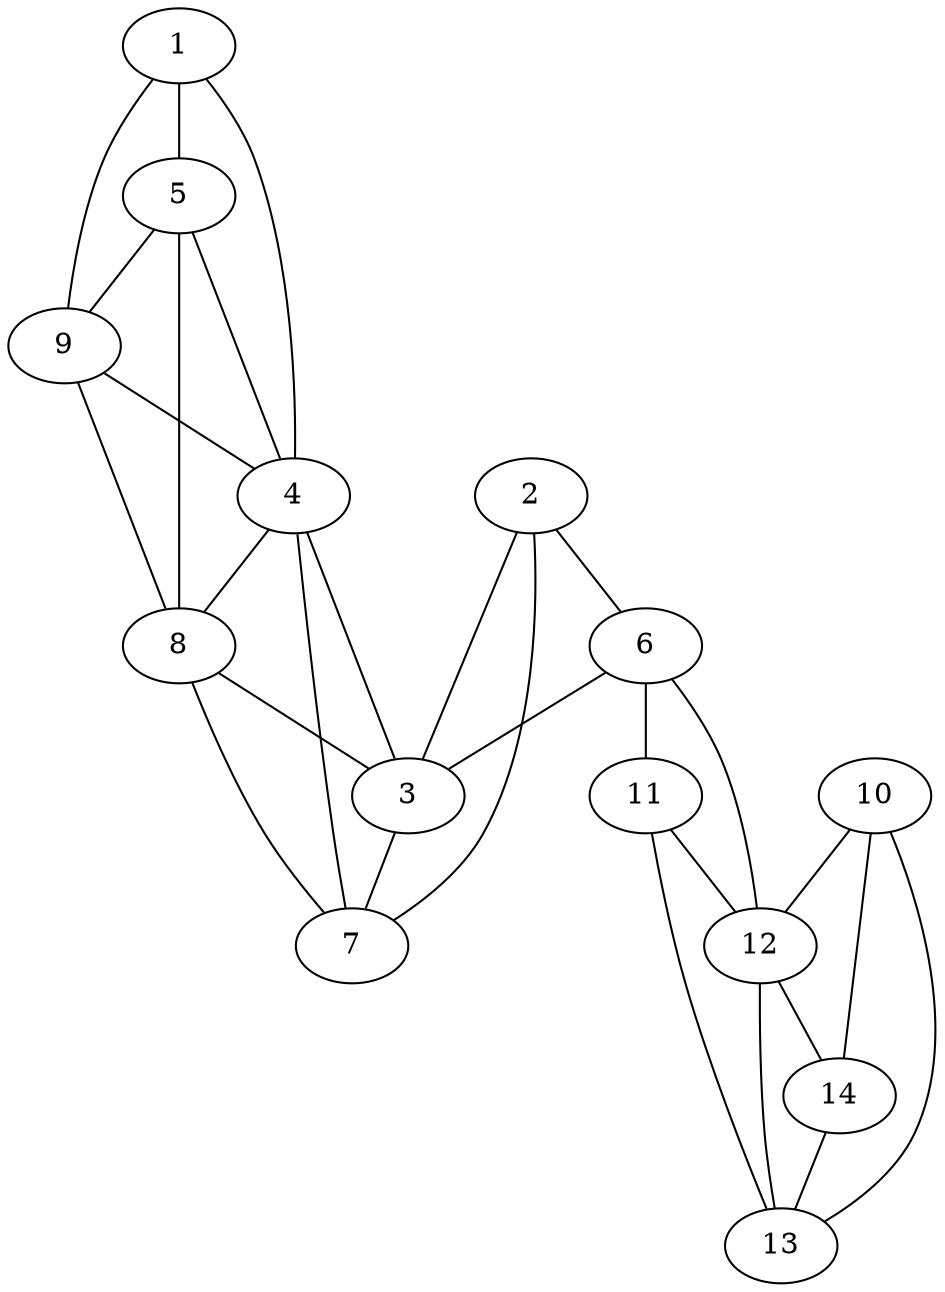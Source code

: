 graph pdb1mkh {
	1	 [aaLength=7,
		sequence=KFDDFAK,
		type=0];
	4	 [aaLength=6,
		sequence=YVVKVD,
		type=1];
	1 -- 4	 [distance0="55.10571",
		frequency=1,
		type0=3];
	5	 [aaLength=11,
		sequence=LRVGKIIEVKD,
		type=1];
	1 -- 5	 [distance0="48.8737",
		frequency=1,
		type0=1];
	9	 [aaLength=11,
		sequence=LRVGKIIEVKD,
		type=1];
	1 -- 9	 [distance0="48.8737",
		frequency=1,
		type0=2];
	2	 [aaLength=6,
		sequence=KPEELL,
		type=0];
	7	 [aaLength=6,
		sequence=VRTLVA,
		type=1];
	2 -- 7	 [distance0="27.0817",
		frequency=1,
		type0=3];
	6	 [aaLength=5,
		sequence=YVVVV,
		type=1];
	2 -- 6	 [distance0="2.0",
		frequency=1,
		type0=4];
	3	 [aaLength=6,
		sequence=VRTLVA,
		type=1];
	2 -- 3	 [distance0="27.0817",
		frequency=1,
		type0=2];
	3 -- 7	 [distance0="0.0",
		frequency=1,
		type0=5];
	3 -- 4	 [distance0="10.0",
		frequency=1,
		type0=2];
	8	 [aaLength=6,
		sequence=YVVKVD,
		type=1];
	4 -- 8	 [distance0="0.0",
		frequency=1,
		type0=5];
	5 -- 4	 [distance0="18.0",
		distance1="7.0",
		frequency=2,
		type0=2,
		type1=4];
	5 -- 8	 [distance0="18.0",
		frequency=1,
		type0=3];
	5 -- 9	 [distance0="0.0",
		frequency=1,
		type0=1];
	6 -- 3	 [distance0="20.0",
		frequency=1,
		type0=3];
	11	 [aaLength=2,
		sequence=KK,
		type=1];
	6 -- 11	 [distance0="10.0",
		distance1="5.0",
		frequency=2,
		type0=1,
		type1=4];
	12	 [aaLength=2,
		sequence=GS,
		type=1];
	6 -- 12	 [distance0="16.0",
		frequency=1,
		type0=2];
	7 -- 4	 [distance0="10.0",
		frequency=1,
		type0=2];
	7 -- 8	 [distance0="10.0",
		frequency=1,
		type0=3];
	8 -- 3	 [distance0="10.0",
		distance1="4.0",
		frequency=2,
		type0=2,
		type1=4];
	9 -- 4	 [distance0="18.0",
		frequency=1,
		type0=2];
	9 -- 8	 [distance0="18.0",
		frequency=1,
		type0=3];
	10	 [aaLength=2,
		sequence=KV,
		type=1];
	10 -- 12	 [distance0="28.0",
		frequency=1,
		type0=3];
	13	 [aaLength=3,
		sequence=AAD,
		type=1];
	10 -- 13	 [distance0="21.0",
		frequency=1,
		type0=2];
	14	 [aaLength=3,
		sequence=VAL,
		type=1];
	10 -- 14	 [distance0="14.0",
		frequency=1,
		type0=1];
	11 -- 12	 [distance0="6.0",
		distance1="4.0",
		frequency=2,
		type0=1,
		type1=4];
	11 -- 13	 [distance0="13.0",
		frequency=1,
		type0=3];
	12 -- 14	 [distance0="14.0",
		frequency=1,
		type0=3];
	13 -- 12	 [distance0="7.0",
		frequency=1,
		type0=1];
	14 -- 13	 [distance0="7.0",
		frequency=1,
		type0=1];
}
